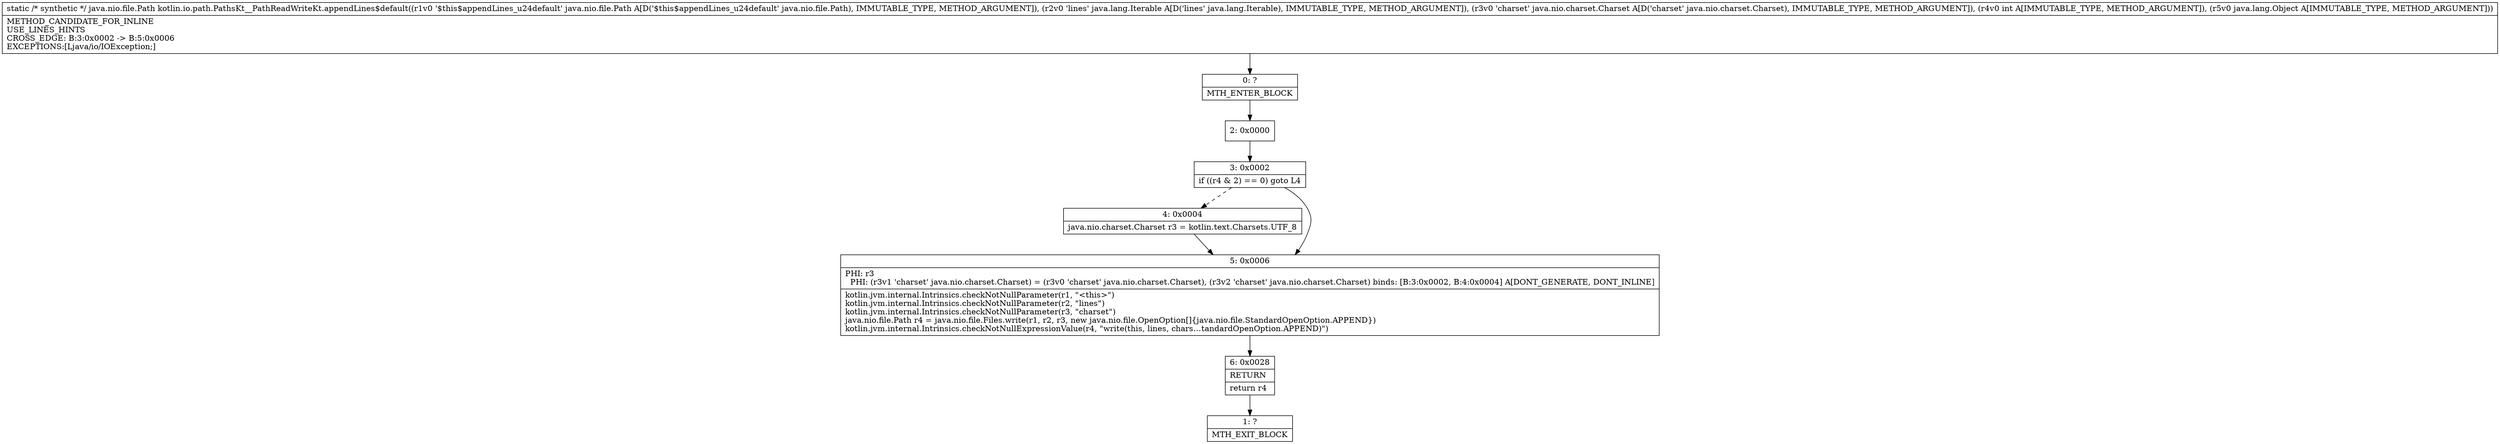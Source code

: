 digraph "CFG forkotlin.io.path.PathsKt__PathReadWriteKt.appendLines$default(Ljava\/nio\/file\/Path;Ljava\/lang\/Iterable;Ljava\/nio\/charset\/Charset;ILjava\/lang\/Object;)Ljava\/nio\/file\/Path;" {
Node_0 [shape=record,label="{0\:\ ?|MTH_ENTER_BLOCK\l}"];
Node_2 [shape=record,label="{2\:\ 0x0000}"];
Node_3 [shape=record,label="{3\:\ 0x0002|if ((r4 & 2) == 0) goto L4\l}"];
Node_4 [shape=record,label="{4\:\ 0x0004|java.nio.charset.Charset r3 = kotlin.text.Charsets.UTF_8\l}"];
Node_5 [shape=record,label="{5\:\ 0x0006|PHI: r3 \l  PHI: (r3v1 'charset' java.nio.charset.Charset) = (r3v0 'charset' java.nio.charset.Charset), (r3v2 'charset' java.nio.charset.Charset) binds: [B:3:0x0002, B:4:0x0004] A[DONT_GENERATE, DONT_INLINE]\l|kotlin.jvm.internal.Intrinsics.checkNotNullParameter(r1, \"\<this\>\")\lkotlin.jvm.internal.Intrinsics.checkNotNullParameter(r2, \"lines\")\lkotlin.jvm.internal.Intrinsics.checkNotNullParameter(r3, \"charset\")\ljava.nio.file.Path r4 = java.nio.file.Files.write(r1, r2, r3, new java.nio.file.OpenOption[]\{java.nio.file.StandardOpenOption.APPEND\})\lkotlin.jvm.internal.Intrinsics.checkNotNullExpressionValue(r4, \"write(this, lines, chars…tandardOpenOption.APPEND)\")\l}"];
Node_6 [shape=record,label="{6\:\ 0x0028|RETURN\l|return r4\l}"];
Node_1 [shape=record,label="{1\:\ ?|MTH_EXIT_BLOCK\l}"];
MethodNode[shape=record,label="{static \/* synthetic *\/ java.nio.file.Path kotlin.io.path.PathsKt__PathReadWriteKt.appendLines$default((r1v0 '$this$appendLines_u24default' java.nio.file.Path A[D('$this$appendLines_u24default' java.nio.file.Path), IMMUTABLE_TYPE, METHOD_ARGUMENT]), (r2v0 'lines' java.lang.Iterable A[D('lines' java.lang.Iterable), IMMUTABLE_TYPE, METHOD_ARGUMENT]), (r3v0 'charset' java.nio.charset.Charset A[D('charset' java.nio.charset.Charset), IMMUTABLE_TYPE, METHOD_ARGUMENT]), (r4v0 int A[IMMUTABLE_TYPE, METHOD_ARGUMENT]), (r5v0 java.lang.Object A[IMMUTABLE_TYPE, METHOD_ARGUMENT]))  | METHOD_CANDIDATE_FOR_INLINE\lUSE_LINES_HINTS\lCROSS_EDGE: B:3:0x0002 \-\> B:5:0x0006\lEXCEPTIONS:[Ljava\/io\/IOException;]\l}"];
MethodNode -> Node_0;Node_0 -> Node_2;
Node_2 -> Node_3;
Node_3 -> Node_4[style=dashed];
Node_3 -> Node_5;
Node_4 -> Node_5;
Node_5 -> Node_6;
Node_6 -> Node_1;
}

